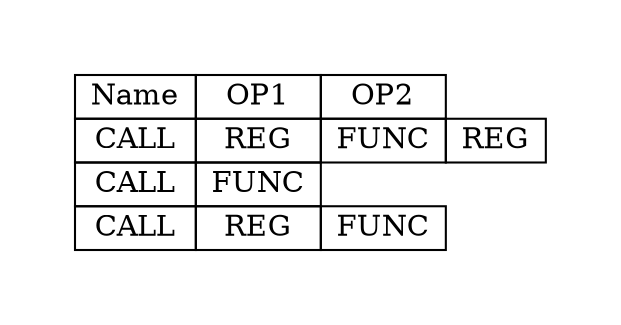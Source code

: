 digraph{
graph [pad="0.5", nodesep="0.5", ranksep="2" ]
node [shape=plain]
Foo [label=<
<table border="0" cellborder="1" cellspacing="0">
<tr><td> Name </td> <td> OP1 </td><td> OP2 </td> </tr>
<tr><td> CALL </td><td> REG </td><td> FUNC </td><td> REG </td> </tr>
<tr><td> CALL </td><td> FUNC </td> </tr>
<tr><td> CALL </td><td> REG </td><td> FUNC </td> </tr>
</table>>];
}
